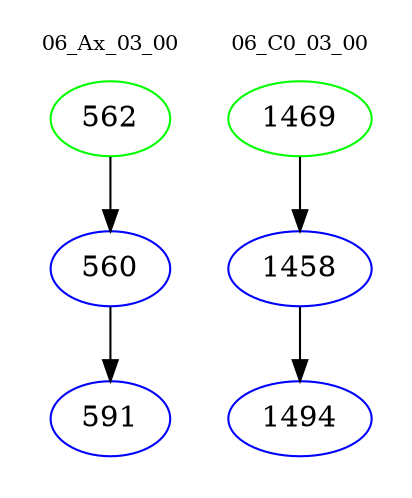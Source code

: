 digraph{
subgraph cluster_0 {
color = white
label = "06_Ax_03_00";
fontsize=10;
T0_562 [label="562", color="green"]
T0_562 -> T0_560 [color="black"]
T0_560 [label="560", color="blue"]
T0_560 -> T0_591 [color="black"]
T0_591 [label="591", color="blue"]
}
subgraph cluster_1 {
color = white
label = "06_C0_03_00";
fontsize=10;
T1_1469 [label="1469", color="green"]
T1_1469 -> T1_1458 [color="black"]
T1_1458 [label="1458", color="blue"]
T1_1458 -> T1_1494 [color="black"]
T1_1494 [label="1494", color="blue"]
}
}
